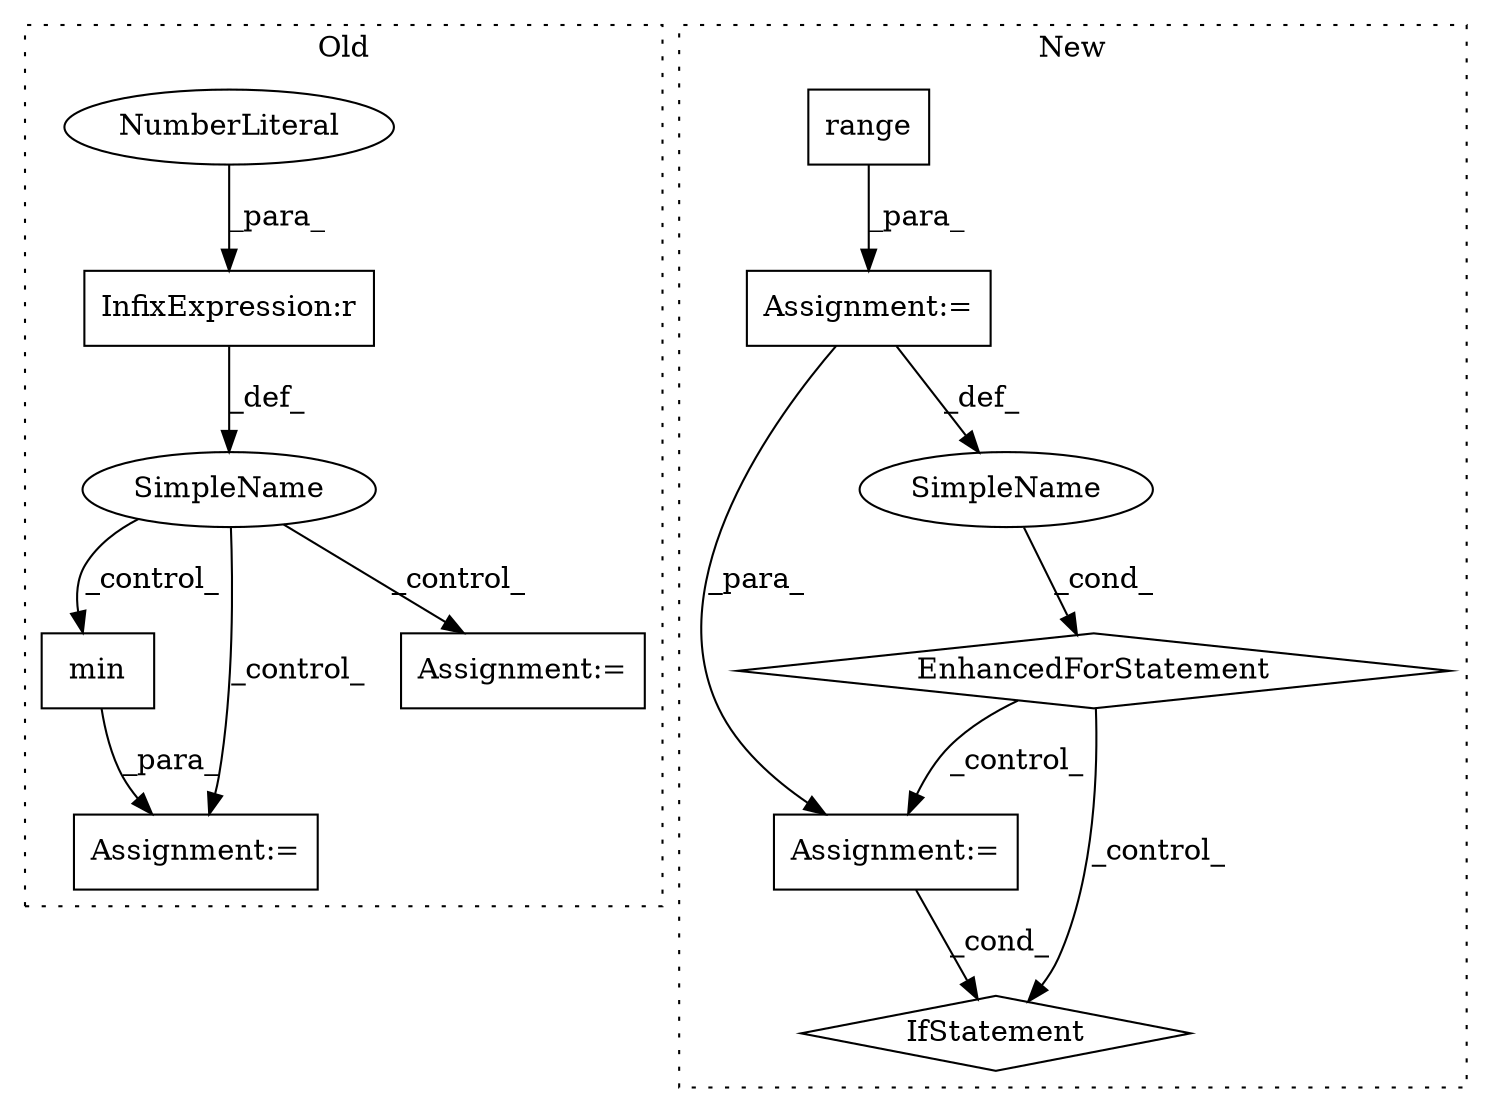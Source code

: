 digraph G {
subgraph cluster0 {
1 [label="min" a="32" s="2724,2743" l="4,1" shape="box"];
5 [label="Assignment:=" a="7" s="2754" l="1" shape="box"];
8 [label="SimpleName" a="42" s="" l="" shape="ellipse"];
9 [label="Assignment:=" a="7" s="2926" l="31" shape="box"];
11 [label="InfixExpression:r" a="27" s="2271" l="4" shape="box"];
12 [label="NumberLiteral" a="34" s="2275" l="6" shape="ellipse"];
label = "Old";
style="dotted";
}
subgraph cluster1 {
2 [label="range" a="32" s="2765,2791" l="6,1" shape="box"];
3 [label="Assignment:=" a="7" s="2688,2792" l="61,2" shape="box"];
4 [label="EnhancedForStatement" a="70" s="2688,2792" l="61,2" shape="diamond"];
6 [label="Assignment:=" a="7" s="2868" l="1" shape="box"];
7 [label="SimpleName" a="42" s="2761" l="1" shape="ellipse"];
10 [label="IfStatement" a="25" s="2914,2932" l="4,2" shape="diamond"];
label = "New";
style="dotted";
}
1 -> 5 [label="_para_"];
2 -> 3 [label="_para_"];
3 -> 6 [label="_para_"];
3 -> 7 [label="_def_"];
4 -> 10 [label="_control_"];
4 -> 6 [label="_control_"];
6 -> 10 [label="_cond_"];
7 -> 4 [label="_cond_"];
8 -> 1 [label="_control_"];
8 -> 5 [label="_control_"];
8 -> 9 [label="_control_"];
11 -> 8 [label="_def_"];
12 -> 11 [label="_para_"];
}